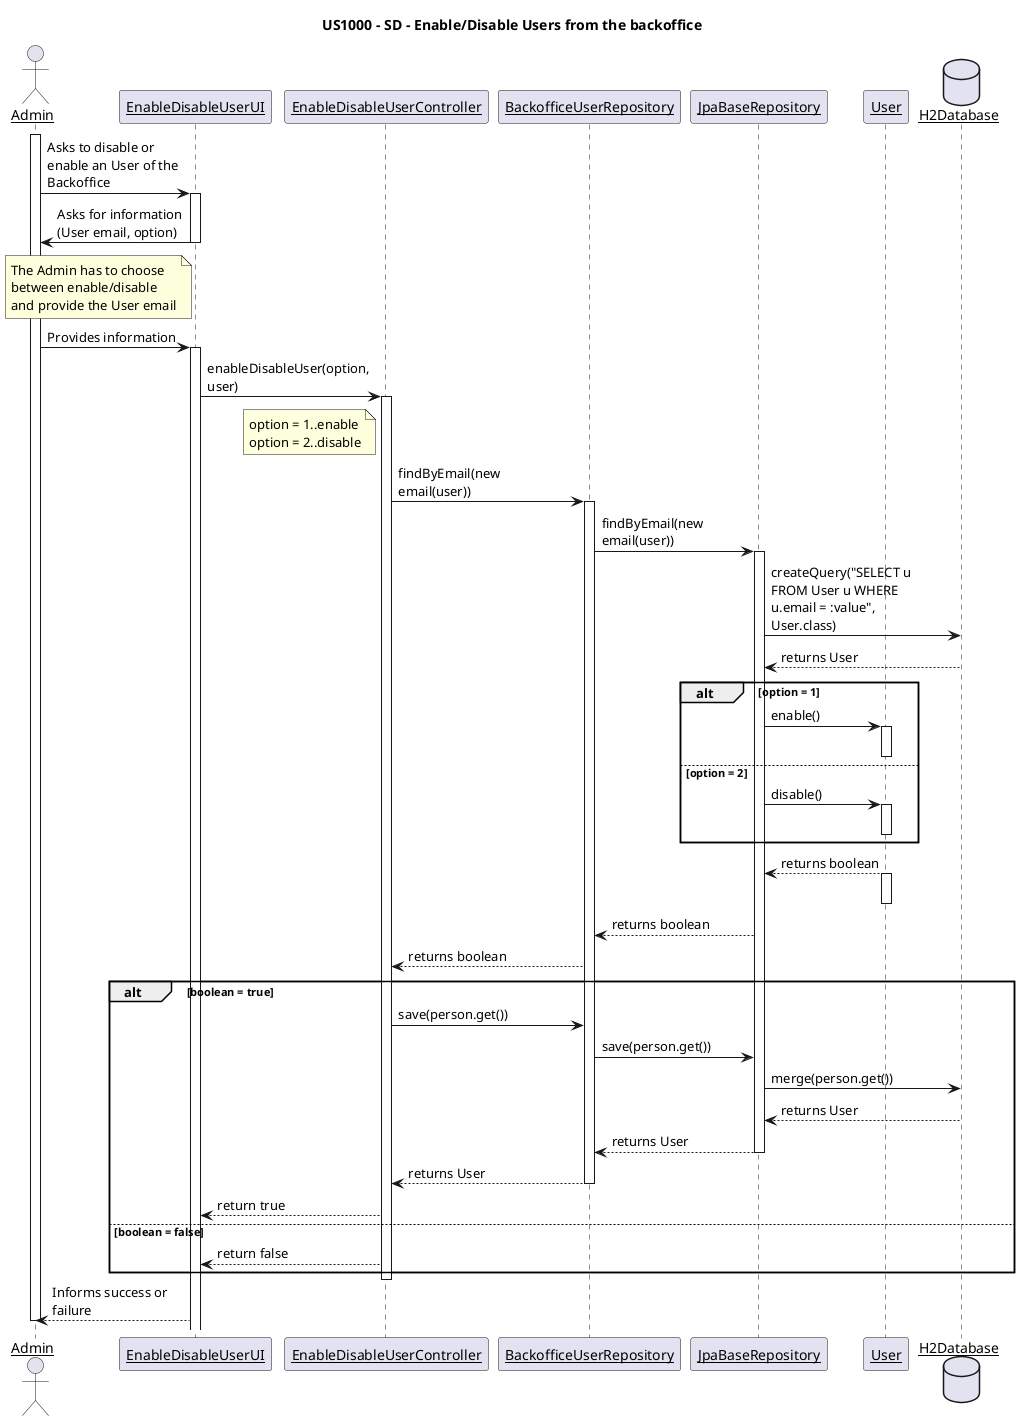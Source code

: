 @startuml
title US1000 - SD - Enable/Disable Users from the backoffice
skinparam linetype ortho
skinparam maxmessagesize 150
skinparam sequenceParticipant underline

actor "Admin" as admin

participant "EnableDisableUserUI" as UI
participant "EnableDisableUserController" as C
participant "BackofficeUserRepository" as R
participant "JpaBaseRepository" as RJPA
participant "User" as U
database "H2Database" as DB

activate admin
admin -> UI : Asks to disable or enable an User of the Backoffice
activate UI
UI -> admin : Asks for information (User email, option)
note left UI : The Admin has to choose\nbetween enable/disable\nand provide the User email
deactivate UI
admin -> UI : Provides information
activate UI
UI -> C : enableDisableUser(option, user)
activate C
note left C : option = 1..enable\noption = 2..disable
C -> R : findByEmail(new email(user))
activate R
R -> RJPA : findByEmail(new email(user))
activate RJPA
RJPA -> DB : createQuery("SELECT u FROM User u WHERE u.email = :value", User.class)
DB --> RJPA : returns User
alt option = 1
   RJPA -> U : enable()
   activate U
   deactivate U
else option = 2
   RJPA -> U : disable()
    activate U
    deactivate U
end
U --> RJPA : returns boolean
activate U
deactivate U
RJPA --> R : returns boolean
R --> C : returns boolean
alt boolean = true
   C -> R : save(person.get())
   R -> RJPA : save(person.get())
   RJPA -> DB : merge(person.get())
   DB --> RJPA : returns User
   RJPA --> R : returns User
   deactivate RJPA
   R --> C : returns User
   deactivate R
    C --> UI : return true
else boolean = false
    C --> UI : return false
end
deactivate C
UI --> admin : Informs success or failure
deactivate admin
@enduml
